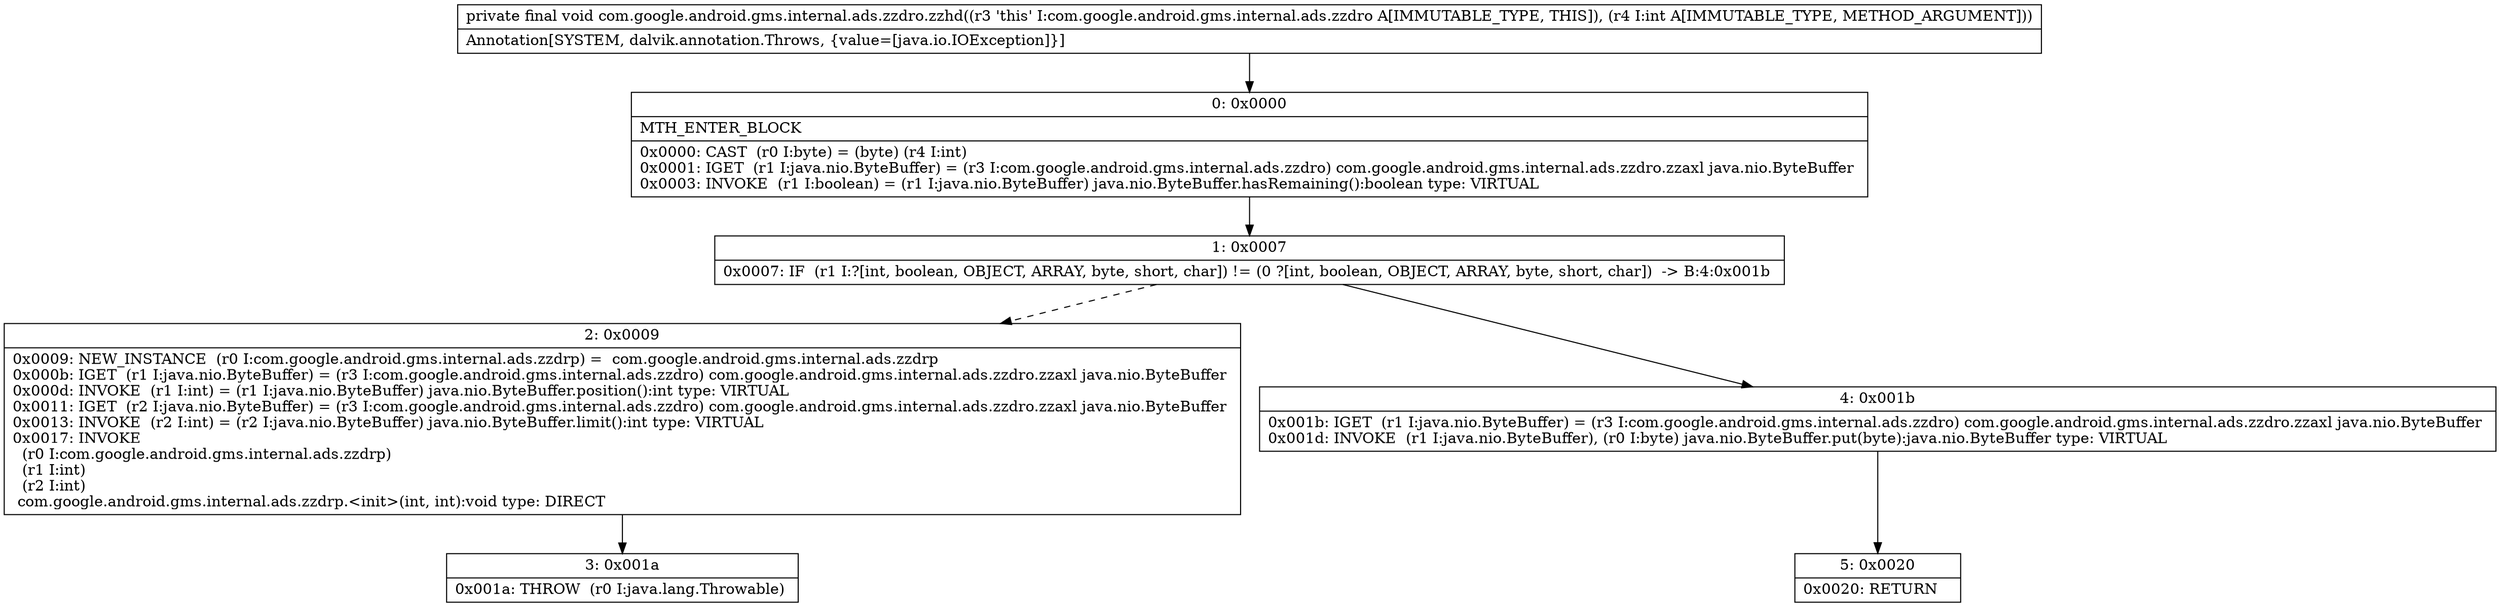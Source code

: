 digraph "CFG forcom.google.android.gms.internal.ads.zzdro.zzhd(I)V" {
Node_0 [shape=record,label="{0\:\ 0x0000|MTH_ENTER_BLOCK\l|0x0000: CAST  (r0 I:byte) = (byte) (r4 I:int) \l0x0001: IGET  (r1 I:java.nio.ByteBuffer) = (r3 I:com.google.android.gms.internal.ads.zzdro) com.google.android.gms.internal.ads.zzdro.zzaxl java.nio.ByteBuffer \l0x0003: INVOKE  (r1 I:boolean) = (r1 I:java.nio.ByteBuffer) java.nio.ByteBuffer.hasRemaining():boolean type: VIRTUAL \l}"];
Node_1 [shape=record,label="{1\:\ 0x0007|0x0007: IF  (r1 I:?[int, boolean, OBJECT, ARRAY, byte, short, char]) != (0 ?[int, boolean, OBJECT, ARRAY, byte, short, char])  \-\> B:4:0x001b \l}"];
Node_2 [shape=record,label="{2\:\ 0x0009|0x0009: NEW_INSTANCE  (r0 I:com.google.android.gms.internal.ads.zzdrp) =  com.google.android.gms.internal.ads.zzdrp \l0x000b: IGET  (r1 I:java.nio.ByteBuffer) = (r3 I:com.google.android.gms.internal.ads.zzdro) com.google.android.gms.internal.ads.zzdro.zzaxl java.nio.ByteBuffer \l0x000d: INVOKE  (r1 I:int) = (r1 I:java.nio.ByteBuffer) java.nio.ByteBuffer.position():int type: VIRTUAL \l0x0011: IGET  (r2 I:java.nio.ByteBuffer) = (r3 I:com.google.android.gms.internal.ads.zzdro) com.google.android.gms.internal.ads.zzdro.zzaxl java.nio.ByteBuffer \l0x0013: INVOKE  (r2 I:int) = (r2 I:java.nio.ByteBuffer) java.nio.ByteBuffer.limit():int type: VIRTUAL \l0x0017: INVOKE  \l  (r0 I:com.google.android.gms.internal.ads.zzdrp)\l  (r1 I:int)\l  (r2 I:int)\l com.google.android.gms.internal.ads.zzdrp.\<init\>(int, int):void type: DIRECT \l}"];
Node_3 [shape=record,label="{3\:\ 0x001a|0x001a: THROW  (r0 I:java.lang.Throwable) \l}"];
Node_4 [shape=record,label="{4\:\ 0x001b|0x001b: IGET  (r1 I:java.nio.ByteBuffer) = (r3 I:com.google.android.gms.internal.ads.zzdro) com.google.android.gms.internal.ads.zzdro.zzaxl java.nio.ByteBuffer \l0x001d: INVOKE  (r1 I:java.nio.ByteBuffer), (r0 I:byte) java.nio.ByteBuffer.put(byte):java.nio.ByteBuffer type: VIRTUAL \l}"];
Node_5 [shape=record,label="{5\:\ 0x0020|0x0020: RETURN   \l}"];
MethodNode[shape=record,label="{private final void com.google.android.gms.internal.ads.zzdro.zzhd((r3 'this' I:com.google.android.gms.internal.ads.zzdro A[IMMUTABLE_TYPE, THIS]), (r4 I:int A[IMMUTABLE_TYPE, METHOD_ARGUMENT]))  | Annotation[SYSTEM, dalvik.annotation.Throws, \{value=[java.io.IOException]\}]\l}"];
MethodNode -> Node_0;
Node_0 -> Node_1;
Node_1 -> Node_2[style=dashed];
Node_1 -> Node_4;
Node_2 -> Node_3;
Node_4 -> Node_5;
}

